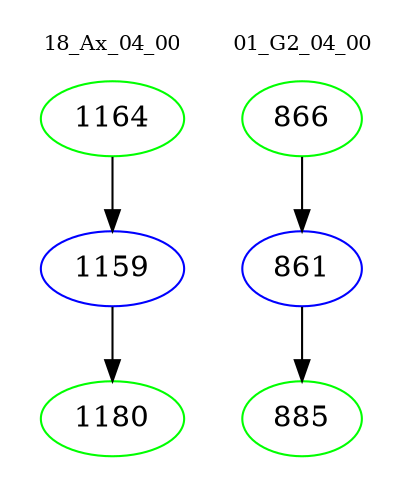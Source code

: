 digraph{
subgraph cluster_0 {
color = white
label = "18_Ax_04_00";
fontsize=10;
T0_1164 [label="1164", color="green"]
T0_1164 -> T0_1159 [color="black"]
T0_1159 [label="1159", color="blue"]
T0_1159 -> T0_1180 [color="black"]
T0_1180 [label="1180", color="green"]
}
subgraph cluster_1 {
color = white
label = "01_G2_04_00";
fontsize=10;
T1_866 [label="866", color="green"]
T1_866 -> T1_861 [color="black"]
T1_861 [label="861", color="blue"]
T1_861 -> T1_885 [color="black"]
T1_885 [label="885", color="green"]
}
}
